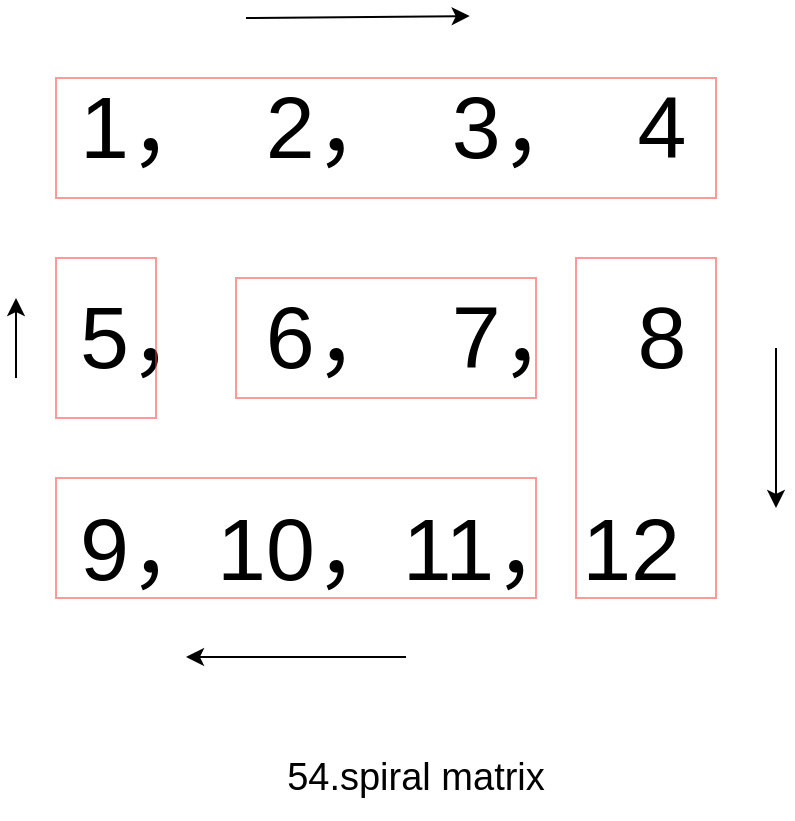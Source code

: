 <mxfile version="11.0.8" type="google"><diagram id="Bgq8IZrC7bgJlUmAquKk" name="Page-1"><mxGraphModel dx="1422" dy="806" grid="1" gridSize="10" guides="1" tooltips="1" connect="1" arrows="1" fold="1" page="1" pageScale="1" pageWidth="827" pageHeight="1169" math="0" shadow="0"><root><mxCell id="0"/><mxCell id="1" parent="0"/><mxCell id="AMfcUGJLhhU_PyPFwuYb-2" value="&lt;font style=&quot;font-size: 44px&quot;&gt;1，&amp;nbsp; 2，&amp;nbsp; 3，&amp;nbsp; 4&lt;br&gt;&lt;br&gt;5，&amp;nbsp; 6，&amp;nbsp; 7，&amp;nbsp; 8&lt;br&gt;&lt;br&gt;9，10，11，12&lt;/font&gt;" style="text;html=1;strokeColor=none;fillColor=none;align=left;verticalAlign=middle;whiteSpace=wrap;rounded=0;" vertex="1" parent="1"><mxGeometry x="250" y="50" width="340" height="320" as="geometry"/></mxCell><mxCell id="AMfcUGJLhhU_PyPFwuYb-4" value="" style="rounded=0;whiteSpace=wrap;html=1;strokeColor=#FF3333;opacity=50;fillColor=none;glass=0;perimeterSpacing=2;" vertex="1" parent="1"><mxGeometry x="240" y="80" width="330" height="60" as="geometry"/></mxCell><mxCell id="AMfcUGJLhhU_PyPFwuYb-5" value="" style="rounded=0;whiteSpace=wrap;html=1;glass=0;strokeColor=#FF3333;fillColor=none;gradientColor=none;opacity=50;" vertex="1" parent="1"><mxGeometry x="500" y="170" width="70" height="170" as="geometry"/></mxCell><mxCell id="AMfcUGJLhhU_PyPFwuYb-6" value="" style="rounded=0;whiteSpace=wrap;html=1;glass=0;strokeColor=#FF3333;fillColor=none;gradientColor=none;opacity=50;" vertex="1" parent="1"><mxGeometry x="240" y="280" width="240" height="60" as="geometry"/></mxCell><mxCell id="AMfcUGJLhhU_PyPFwuYb-7" value="" style="rounded=0;whiteSpace=wrap;html=1;glass=0;strokeColor=#FF3333;fillColor=none;gradientColor=none;opacity=50;" vertex="1" parent="1"><mxGeometry x="240" y="170" width="50" height="80" as="geometry"/></mxCell><mxCell id="AMfcUGJLhhU_PyPFwuYb-8" value="" style="rounded=0;whiteSpace=wrap;html=1;glass=0;strokeColor=#FF3333;fillColor=none;gradientColor=none;opacity=50;" vertex="1" parent="1"><mxGeometry x="330" y="180" width="150" height="60" as="geometry"/></mxCell><mxCell id="AMfcUGJLhhU_PyPFwuYb-9" value="" style="endArrow=classic;html=1;entryX=0.579;entryY=-0.003;entryDx=0;entryDy=0;entryPerimeter=0;exitX=0.25;exitY=0;exitDx=0;exitDy=0;" edge="1" parent="1" source="AMfcUGJLhhU_PyPFwuYb-2" target="AMfcUGJLhhU_PyPFwuYb-2"><mxGeometry width="50" height="50" relative="1" as="geometry"><mxPoint x="335" y="70" as="sourcePoint"/><mxPoint x="385" y="20" as="targetPoint"/></mxGeometry></mxCell><mxCell id="AMfcUGJLhhU_PyPFwuYb-10" value="" style="endArrow=classic;html=1;" edge="1" parent="1"><mxGeometry width="50" height="50" relative="1" as="geometry"><mxPoint x="600" y="215" as="sourcePoint"/><mxPoint x="600" y="295" as="targetPoint"/></mxGeometry></mxCell><mxCell id="AMfcUGJLhhU_PyPFwuYb-11" value="" style="endArrow=classic;html=1;" edge="1" parent="1"><mxGeometry width="50" height="50" relative="1" as="geometry"><mxPoint x="415" y="369.5" as="sourcePoint"/><mxPoint x="305" y="369.5" as="targetPoint"/></mxGeometry></mxCell><mxCell id="AMfcUGJLhhU_PyPFwuYb-12" value="" style="endArrow=classic;html=1;" edge="1" parent="1"><mxGeometry width="50" height="50" relative="1" as="geometry"><mxPoint x="220" y="230" as="sourcePoint"/><mxPoint x="220" y="190" as="targetPoint"/></mxGeometry></mxCell><mxCell id="AMfcUGJLhhU_PyPFwuYb-14" value="54.spiral matrix" style="text;html=1;strokeColor=none;fillColor=none;align=center;verticalAlign=middle;whiteSpace=wrap;rounded=0;glass=0;opacity=50;fontSize=19;" vertex="1" parent="1"><mxGeometry x="270" y="410" width="300" height="40" as="geometry"/></mxCell></root></mxGraphModel></diagram></mxfile>